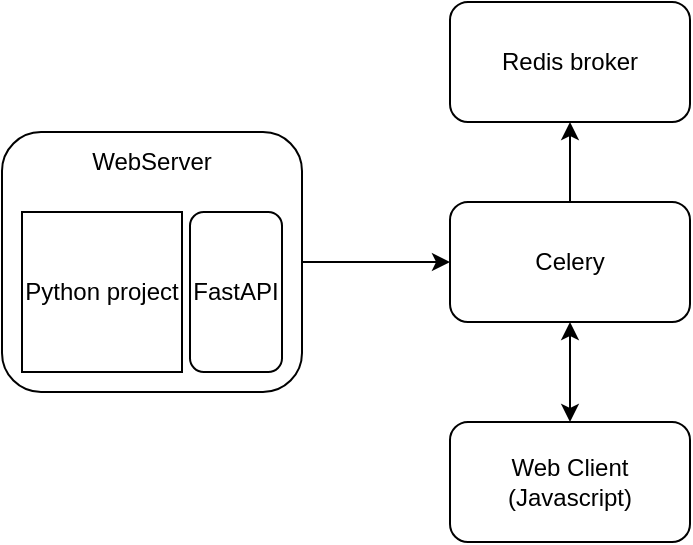 <mxfile version="26.0.11">
  <diagram name="Page-1" id="KrkXiFnnHHNmZD6quqRk">
    <mxGraphModel dx="1050" dy="522" grid="1" gridSize="10" guides="1" tooltips="1" connect="1" arrows="1" fold="1" page="1" pageScale="1" pageWidth="827" pageHeight="1169" math="0" shadow="0">
      <root>
        <mxCell id="0" />
        <mxCell id="1" parent="0" />
        <mxCell id="njOPtyvvBXMwMofN9_Jq-12" style="edgeStyle=orthogonalEdgeStyle;rounded=0;orthogonalLoop=1;jettySize=auto;html=1;exitX=0.5;exitY=0;exitDx=0;exitDy=0;entryX=0.5;entryY=1;entryDx=0;entryDy=0;" edge="1" parent="1" source="njOPtyvvBXMwMofN9_Jq-3" target="njOPtyvvBXMwMofN9_Jq-5">
          <mxGeometry relative="1" as="geometry" />
        </mxCell>
        <mxCell id="njOPtyvvBXMwMofN9_Jq-13" style="edgeStyle=orthogonalEdgeStyle;rounded=0;orthogonalLoop=1;jettySize=auto;html=1;exitX=0.5;exitY=1;exitDx=0;exitDy=0;startArrow=classic;startFill=1;" edge="1" parent="1" source="njOPtyvvBXMwMofN9_Jq-3" target="njOPtyvvBXMwMofN9_Jq-6">
          <mxGeometry relative="1" as="geometry" />
        </mxCell>
        <mxCell id="njOPtyvvBXMwMofN9_Jq-3" value="Celery" style="rounded=1;whiteSpace=wrap;html=1;" vertex="1" parent="1">
          <mxGeometry x="414" y="120" width="120" height="60" as="geometry" />
        </mxCell>
        <mxCell id="njOPtyvvBXMwMofN9_Jq-5" value="Redis broker" style="rounded=1;whiteSpace=wrap;html=1;" vertex="1" parent="1">
          <mxGeometry x="414" y="20" width="120" height="60" as="geometry" />
        </mxCell>
        <mxCell id="njOPtyvvBXMwMofN9_Jq-6" value="Web Client (Javascript)" style="rounded=1;whiteSpace=wrap;html=1;" vertex="1" parent="1">
          <mxGeometry x="414" y="230" width="120" height="60" as="geometry" />
        </mxCell>
        <mxCell id="njOPtyvvBXMwMofN9_Jq-10" value="" style="group" vertex="1" connectable="0" parent="1">
          <mxGeometry x="190" y="85" width="150" height="130" as="geometry" />
        </mxCell>
        <mxCell id="njOPtyvvBXMwMofN9_Jq-8" value="" style="rounded=1;whiteSpace=wrap;html=1;" vertex="1" parent="njOPtyvvBXMwMofN9_Jq-10">
          <mxGeometry width="150" height="130" as="geometry" />
        </mxCell>
        <mxCell id="njOPtyvvBXMwMofN9_Jq-1" value="Python project" style="whiteSpace=wrap;html=1;aspect=fixed;" vertex="1" parent="njOPtyvvBXMwMofN9_Jq-10">
          <mxGeometry x="10" y="40" width="80" height="80" as="geometry" />
        </mxCell>
        <mxCell id="njOPtyvvBXMwMofN9_Jq-2" value="FastAPI" style="rounded=1;whiteSpace=wrap;html=1;" vertex="1" parent="njOPtyvvBXMwMofN9_Jq-10">
          <mxGeometry x="94" y="40" width="46" height="80" as="geometry" />
        </mxCell>
        <mxCell id="njOPtyvvBXMwMofN9_Jq-9" value="WebServer" style="text;html=1;align=center;verticalAlign=middle;whiteSpace=wrap;rounded=0;" vertex="1" parent="njOPtyvvBXMwMofN9_Jq-10">
          <mxGeometry x="45" width="60" height="30" as="geometry" />
        </mxCell>
        <mxCell id="njOPtyvvBXMwMofN9_Jq-11" style="edgeStyle=orthogonalEdgeStyle;rounded=0;orthogonalLoop=1;jettySize=auto;html=1;exitX=1;exitY=0.5;exitDx=0;exitDy=0;entryX=0;entryY=0.5;entryDx=0;entryDy=0;" edge="1" parent="1" source="njOPtyvvBXMwMofN9_Jq-8" target="njOPtyvvBXMwMofN9_Jq-3">
          <mxGeometry relative="1" as="geometry" />
        </mxCell>
      </root>
    </mxGraphModel>
  </diagram>
</mxfile>
